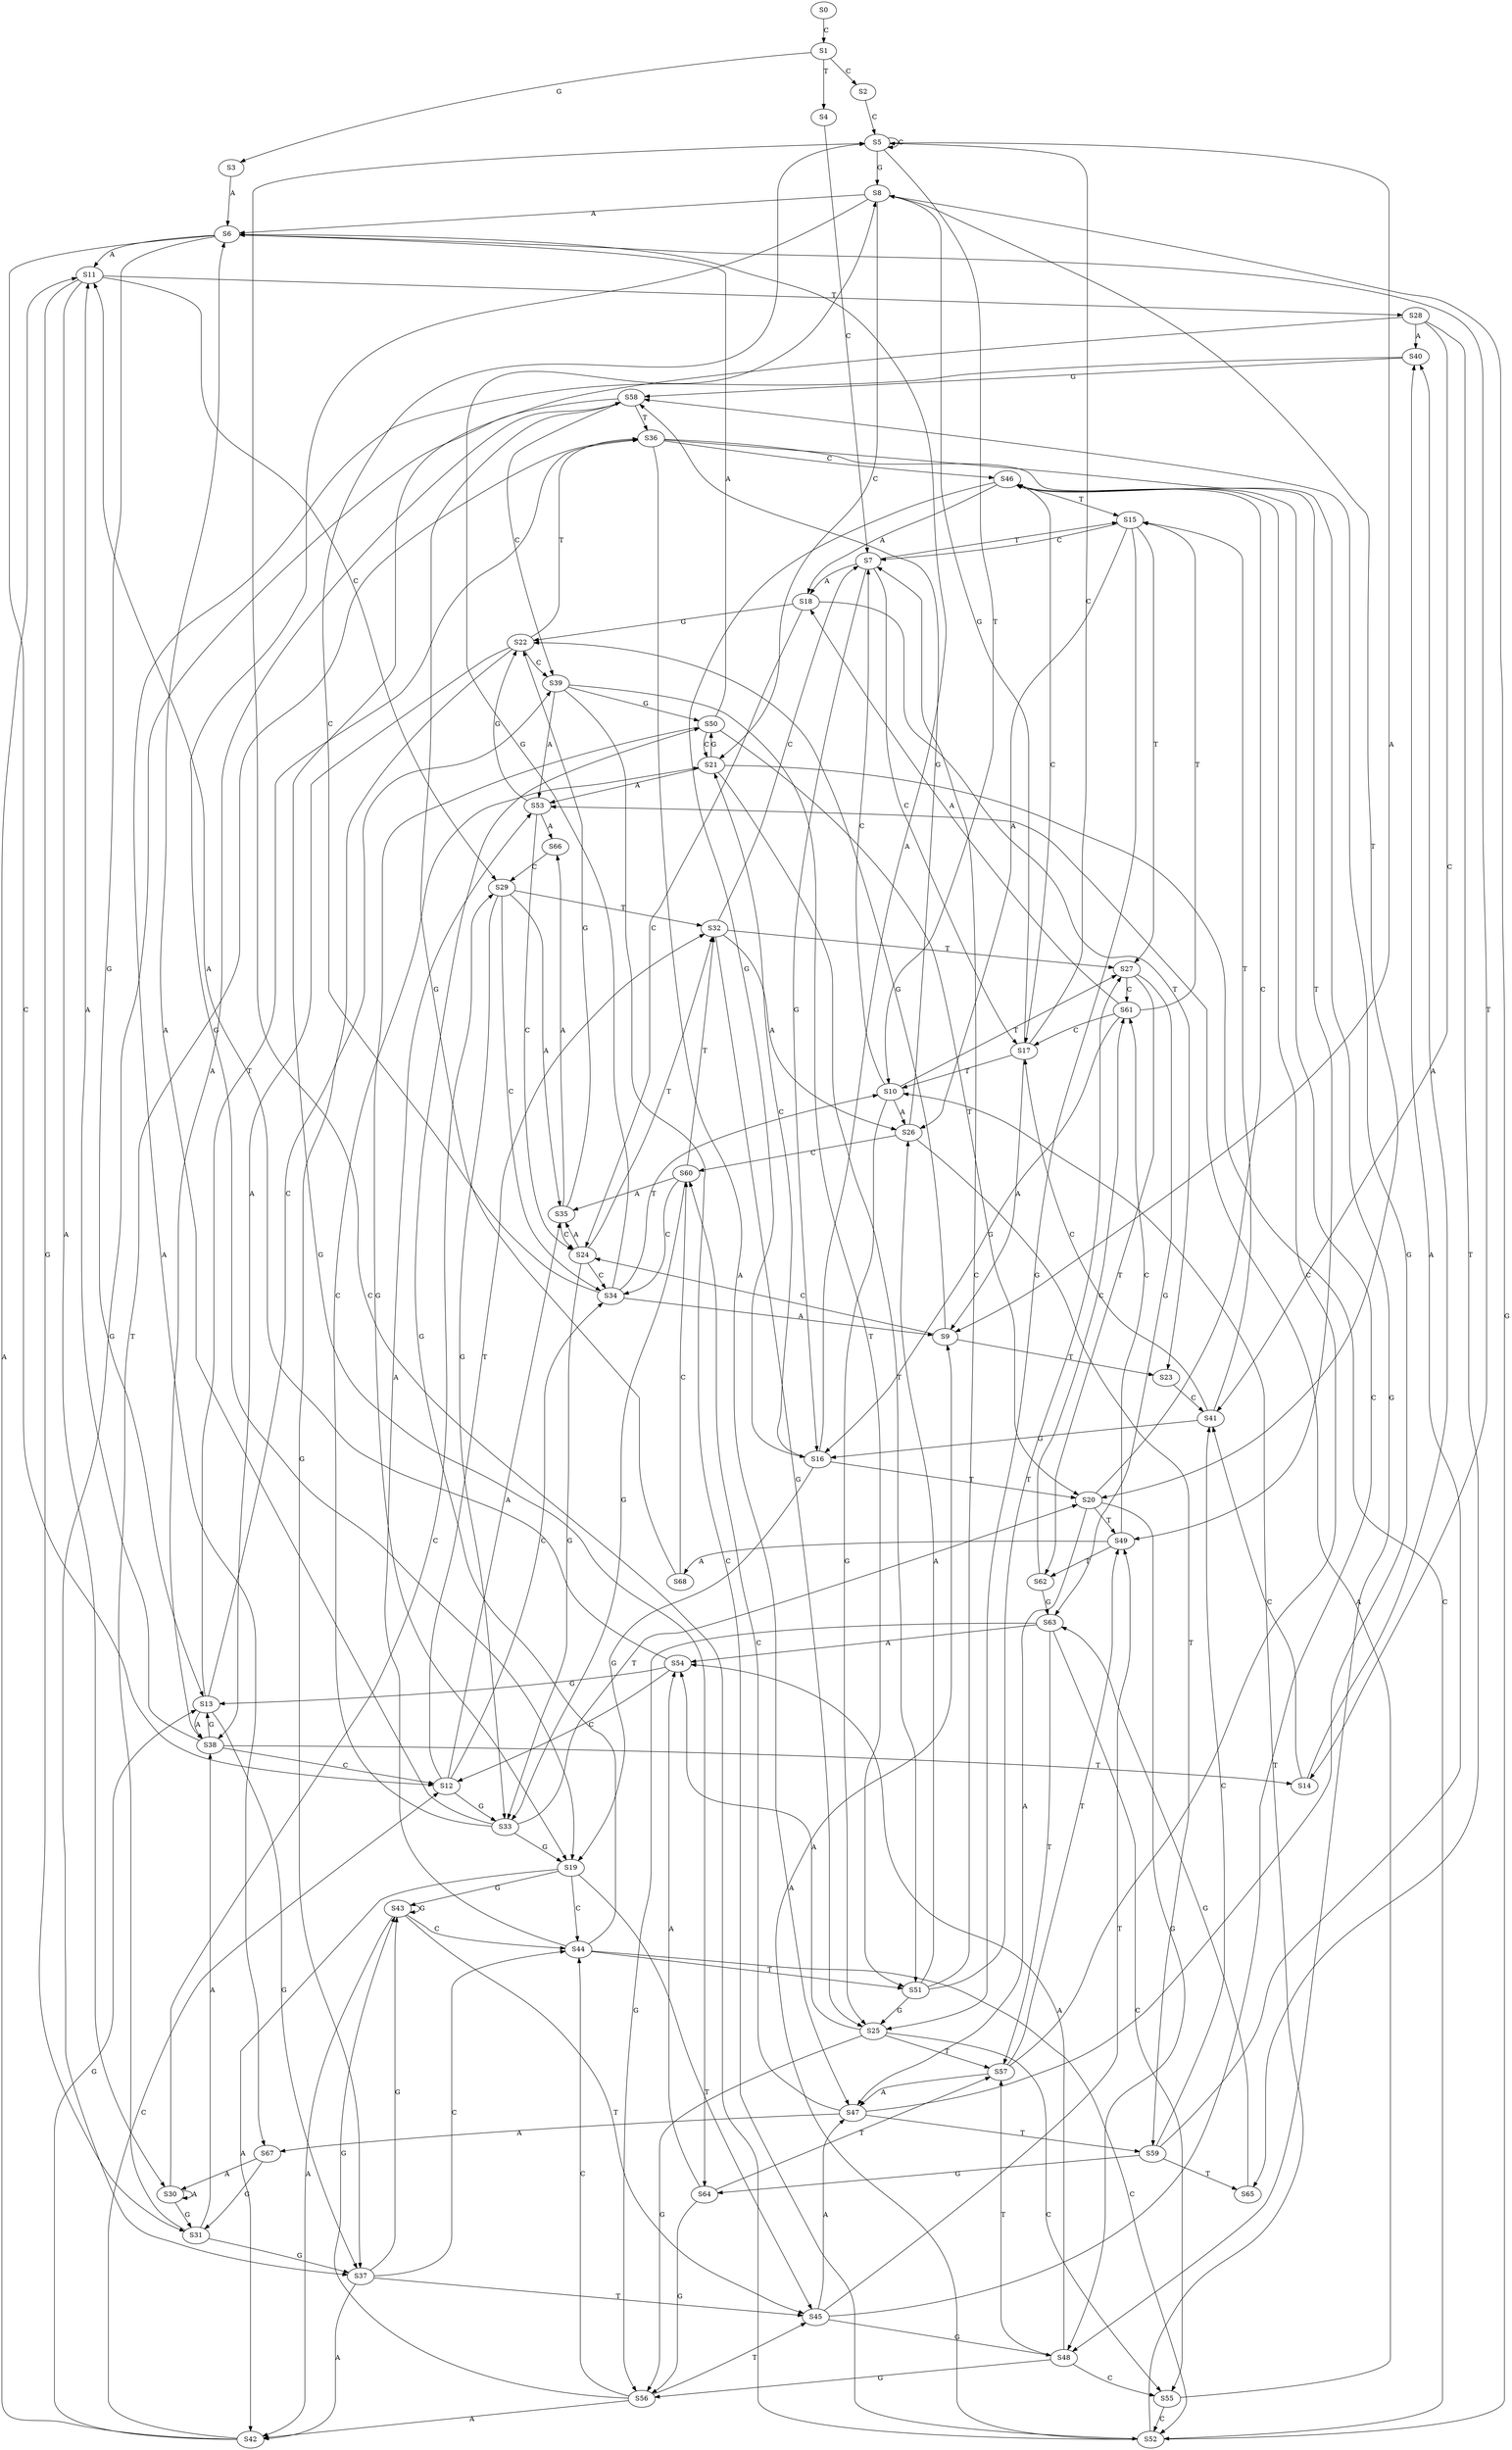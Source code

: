 strict digraph  {
	S0 -> S1 [ label = C ];
	S1 -> S2 [ label = C ];
	S1 -> S3 [ label = G ];
	S1 -> S4 [ label = T ];
	S2 -> S5 [ label = C ];
	S3 -> S6 [ label = A ];
	S4 -> S7 [ label = C ];
	S5 -> S8 [ label = G ];
	S5 -> S5 [ label = C ];
	S5 -> S9 [ label = A ];
	S5 -> S10 [ label = T ];
	S6 -> S11 [ label = A ];
	S6 -> S12 [ label = C ];
	S6 -> S13 [ label = G ];
	S6 -> S14 [ label = T ];
	S7 -> S15 [ label = T ];
	S7 -> S16 [ label = G ];
	S7 -> S17 [ label = C ];
	S7 -> S18 [ label = A ];
	S8 -> S6 [ label = A ];
	S8 -> S19 [ label = G ];
	S8 -> S20 [ label = T ];
	S8 -> S21 [ label = C ];
	S9 -> S22 [ label = G ];
	S9 -> S23 [ label = T ];
	S9 -> S24 [ label = C ];
	S10 -> S25 [ label = G ];
	S10 -> S7 [ label = C ];
	S10 -> S26 [ label = A ];
	S10 -> S27 [ label = T ];
	S11 -> S28 [ label = T ];
	S11 -> S29 [ label = C ];
	S11 -> S30 [ label = A ];
	S11 -> S31 [ label = G ];
	S12 -> S32 [ label = T ];
	S12 -> S33 [ label = G ];
	S12 -> S34 [ label = C ];
	S12 -> S35 [ label = A ];
	S13 -> S36 [ label = T ];
	S13 -> S37 [ label = G ];
	S13 -> S38 [ label = A ];
	S13 -> S39 [ label = C ];
	S14 -> S40 [ label = A ];
	S14 -> S41 [ label = C ];
	S15 -> S25 [ label = G ];
	S15 -> S7 [ label = C ];
	S15 -> S26 [ label = A ];
	S15 -> S27 [ label = T ];
	S16 -> S19 [ label = G ];
	S16 -> S20 [ label = T ];
	S16 -> S21 [ label = C ];
	S16 -> S6 [ label = A ];
	S17 -> S5 [ label = C ];
	S17 -> S9 [ label = A ];
	S17 -> S10 [ label = T ];
	S17 -> S8 [ label = G ];
	S18 -> S23 [ label = T ];
	S18 -> S24 [ label = C ];
	S18 -> S22 [ label = G ];
	S19 -> S42 [ label = A ];
	S19 -> S43 [ label = G ];
	S19 -> S44 [ label = C ];
	S19 -> S45 [ label = T ];
	S20 -> S46 [ label = C ];
	S20 -> S47 [ label = A ];
	S20 -> S48 [ label = G ];
	S20 -> S49 [ label = T ];
	S21 -> S50 [ label = G ];
	S21 -> S51 [ label = T ];
	S21 -> S52 [ label = C ];
	S21 -> S53 [ label = A ];
	S22 -> S37 [ label = G ];
	S22 -> S36 [ label = T ];
	S22 -> S38 [ label = A ];
	S22 -> S39 [ label = C ];
	S23 -> S41 [ label = C ];
	S24 -> S32 [ label = T ];
	S24 -> S34 [ label = C ];
	S24 -> S35 [ label = A ];
	S24 -> S33 [ label = G ];
	S25 -> S54 [ label = A ];
	S25 -> S55 [ label = C ];
	S25 -> S56 [ label = G ];
	S25 -> S57 [ label = T ];
	S26 -> S58 [ label = G ];
	S26 -> S59 [ label = T ];
	S26 -> S60 [ label = C ];
	S27 -> S61 [ label = C ];
	S27 -> S62 [ label = T ];
	S27 -> S63 [ label = G ];
	S28 -> S40 [ label = A ];
	S28 -> S41 [ label = C ];
	S28 -> S64 [ label = G ];
	S28 -> S65 [ label = T ];
	S29 -> S35 [ label = A ];
	S29 -> S34 [ label = C ];
	S29 -> S33 [ label = G ];
	S29 -> S32 [ label = T ];
	S30 -> S31 [ label = G ];
	S30 -> S29 [ label = C ];
	S30 -> S30 [ label = A ];
	S31 -> S36 [ label = T ];
	S31 -> S38 [ label = A ];
	S31 -> S37 [ label = G ];
	S32 -> S26 [ label = A ];
	S32 -> S7 [ label = C ];
	S32 -> S27 [ label = T ];
	S32 -> S25 [ label = G ];
	S33 -> S19 [ label = G ];
	S33 -> S6 [ label = A ];
	S33 -> S20 [ label = T ];
	S33 -> S21 [ label = C ];
	S34 -> S5 [ label = C ];
	S34 -> S9 [ label = A ];
	S34 -> S10 [ label = T ];
	S34 -> S8 [ label = G ];
	S35 -> S22 [ label = G ];
	S35 -> S24 [ label = C ];
	S35 -> S66 [ label = A ];
	S36 -> S47 [ label = A ];
	S36 -> S46 [ label = C ];
	S36 -> S48 [ label = G ];
	S36 -> S49 [ label = T ];
	S37 -> S42 [ label = A ];
	S37 -> S43 [ label = G ];
	S37 -> S45 [ label = T ];
	S37 -> S44 [ label = C ];
	S38 -> S11 [ label = A ];
	S38 -> S12 [ label = C ];
	S38 -> S14 [ label = T ];
	S38 -> S13 [ label = G ];
	S39 -> S52 [ label = C ];
	S39 -> S53 [ label = A ];
	S39 -> S51 [ label = T ];
	S39 -> S50 [ label = G ];
	S40 -> S58 [ label = G ];
	S40 -> S67 [ label = A ];
	S41 -> S17 [ label = C ];
	S41 -> S16 [ label = G ];
	S41 -> S15 [ label = T ];
	S42 -> S11 [ label = A ];
	S42 -> S13 [ label = G ];
	S42 -> S12 [ label = C ];
	S43 -> S45 [ label = T ];
	S43 -> S44 [ label = C ];
	S43 -> S43 [ label = G ];
	S43 -> S42 [ label = A ];
	S44 -> S51 [ label = T ];
	S44 -> S52 [ label = C ];
	S44 -> S53 [ label = A ];
	S44 -> S50 [ label = G ];
	S45 -> S47 [ label = A ];
	S45 -> S46 [ label = C ];
	S45 -> S48 [ label = G ];
	S45 -> S49 [ label = T ];
	S46 -> S15 [ label = T ];
	S46 -> S16 [ label = G ];
	S46 -> S18 [ label = A ];
	S46 -> S17 [ label = C ];
	S47 -> S59 [ label = T ];
	S47 -> S58 [ label = G ];
	S47 -> S67 [ label = A ];
	S47 -> S60 [ label = C ];
	S48 -> S57 [ label = T ];
	S48 -> S56 [ label = G ];
	S48 -> S54 [ label = A ];
	S48 -> S55 [ label = C ];
	S49 -> S61 [ label = C ];
	S49 -> S68 [ label = A ];
	S49 -> S62 [ label = T ];
	S50 -> S19 [ label = G ];
	S50 -> S21 [ label = C ];
	S50 -> S20 [ label = T ];
	S50 -> S6 [ label = A ];
	S51 -> S26 [ label = A ];
	S51 -> S7 [ label = C ];
	S51 -> S27 [ label = T ];
	S51 -> S25 [ label = G ];
	S52 -> S8 [ label = G ];
	S52 -> S9 [ label = A ];
	S52 -> S10 [ label = T ];
	S52 -> S5 [ label = C ];
	S53 -> S22 [ label = G ];
	S53 -> S24 [ label = C ];
	S53 -> S66 [ label = A ];
	S54 -> S13 [ label = G ];
	S54 -> S12 [ label = C ];
	S54 -> S11 [ label = A ];
	S55 -> S52 [ label = C ];
	S55 -> S53 [ label = A ];
	S56 -> S43 [ label = G ];
	S56 -> S44 [ label = C ];
	S56 -> S42 [ label = A ];
	S56 -> S45 [ label = T ];
	S57 -> S46 [ label = C ];
	S57 -> S49 [ label = T ];
	S57 -> S47 [ label = A ];
	S58 -> S36 [ label = T ];
	S58 -> S38 [ label = A ];
	S58 -> S39 [ label = C ];
	S58 -> S37 [ label = G ];
	S59 -> S41 [ label = C ];
	S59 -> S40 [ label = A ];
	S59 -> S65 [ label = T ];
	S59 -> S64 [ label = G ];
	S60 -> S33 [ label = G ];
	S60 -> S32 [ label = T ];
	S60 -> S34 [ label = C ];
	S60 -> S35 [ label = A ];
	S61 -> S18 [ label = A ];
	S61 -> S17 [ label = C ];
	S61 -> S15 [ label = T ];
	S61 -> S16 [ label = G ];
	S62 -> S63 [ label = G ];
	S62 -> S61 [ label = C ];
	S63 -> S56 [ label = G ];
	S63 -> S55 [ label = C ];
	S63 -> S57 [ label = T ];
	S63 -> S54 [ label = A ];
	S64 -> S56 [ label = G ];
	S64 -> S54 [ label = A ];
	S64 -> S57 [ label = T ];
	S65 -> S63 [ label = G ];
	S66 -> S29 [ label = C ];
	S67 -> S31 [ label = G ];
	S67 -> S30 [ label = A ];
	S68 -> S60 [ label = C ];
	S68 -> S58 [ label = G ];
}
